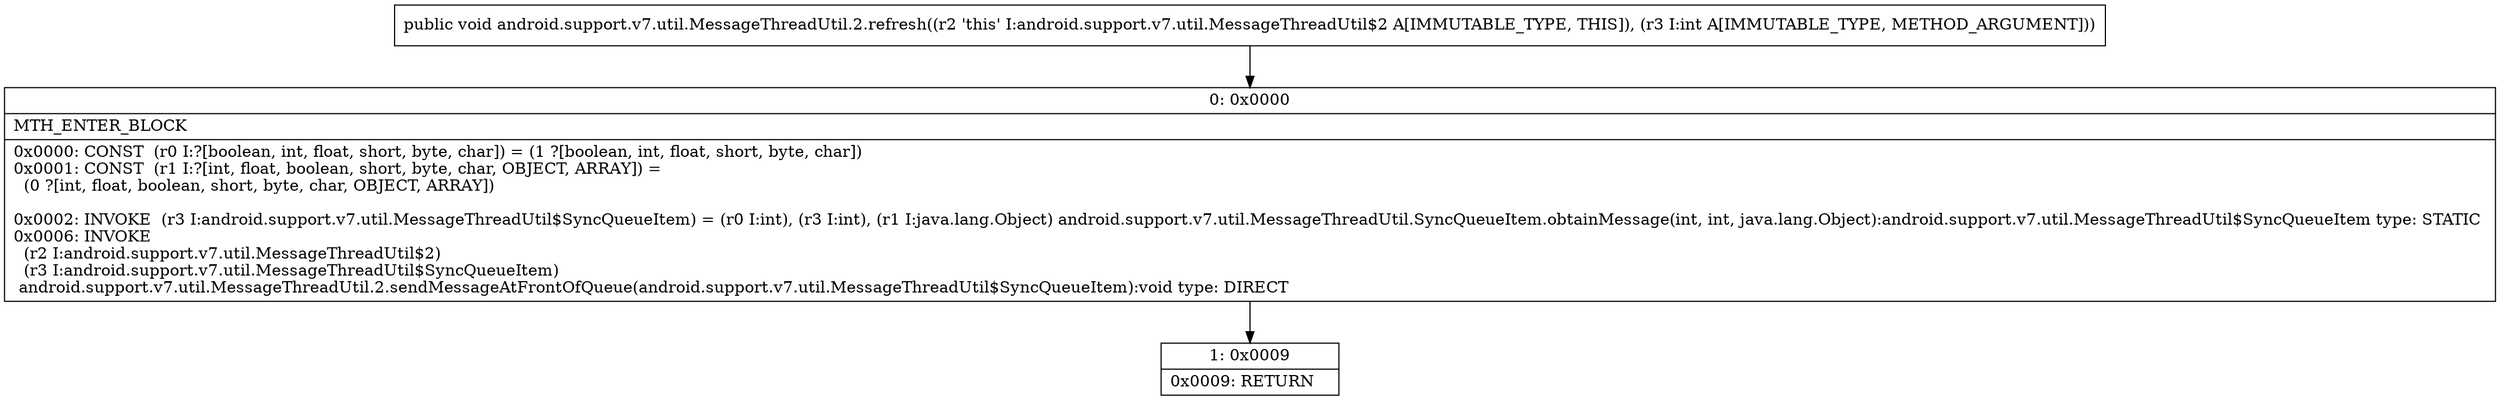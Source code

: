 digraph "CFG forandroid.support.v7.util.MessageThreadUtil.2.refresh(I)V" {
Node_0 [shape=record,label="{0\:\ 0x0000|MTH_ENTER_BLOCK\l|0x0000: CONST  (r0 I:?[boolean, int, float, short, byte, char]) = (1 ?[boolean, int, float, short, byte, char]) \l0x0001: CONST  (r1 I:?[int, float, boolean, short, byte, char, OBJECT, ARRAY]) = \l  (0 ?[int, float, boolean, short, byte, char, OBJECT, ARRAY])\l \l0x0002: INVOKE  (r3 I:android.support.v7.util.MessageThreadUtil$SyncQueueItem) = (r0 I:int), (r3 I:int), (r1 I:java.lang.Object) android.support.v7.util.MessageThreadUtil.SyncQueueItem.obtainMessage(int, int, java.lang.Object):android.support.v7.util.MessageThreadUtil$SyncQueueItem type: STATIC \l0x0006: INVOKE  \l  (r2 I:android.support.v7.util.MessageThreadUtil$2)\l  (r3 I:android.support.v7.util.MessageThreadUtil$SyncQueueItem)\l android.support.v7.util.MessageThreadUtil.2.sendMessageAtFrontOfQueue(android.support.v7.util.MessageThreadUtil$SyncQueueItem):void type: DIRECT \l}"];
Node_1 [shape=record,label="{1\:\ 0x0009|0x0009: RETURN   \l}"];
MethodNode[shape=record,label="{public void android.support.v7.util.MessageThreadUtil.2.refresh((r2 'this' I:android.support.v7.util.MessageThreadUtil$2 A[IMMUTABLE_TYPE, THIS]), (r3 I:int A[IMMUTABLE_TYPE, METHOD_ARGUMENT])) }"];
MethodNode -> Node_0;
Node_0 -> Node_1;
}


